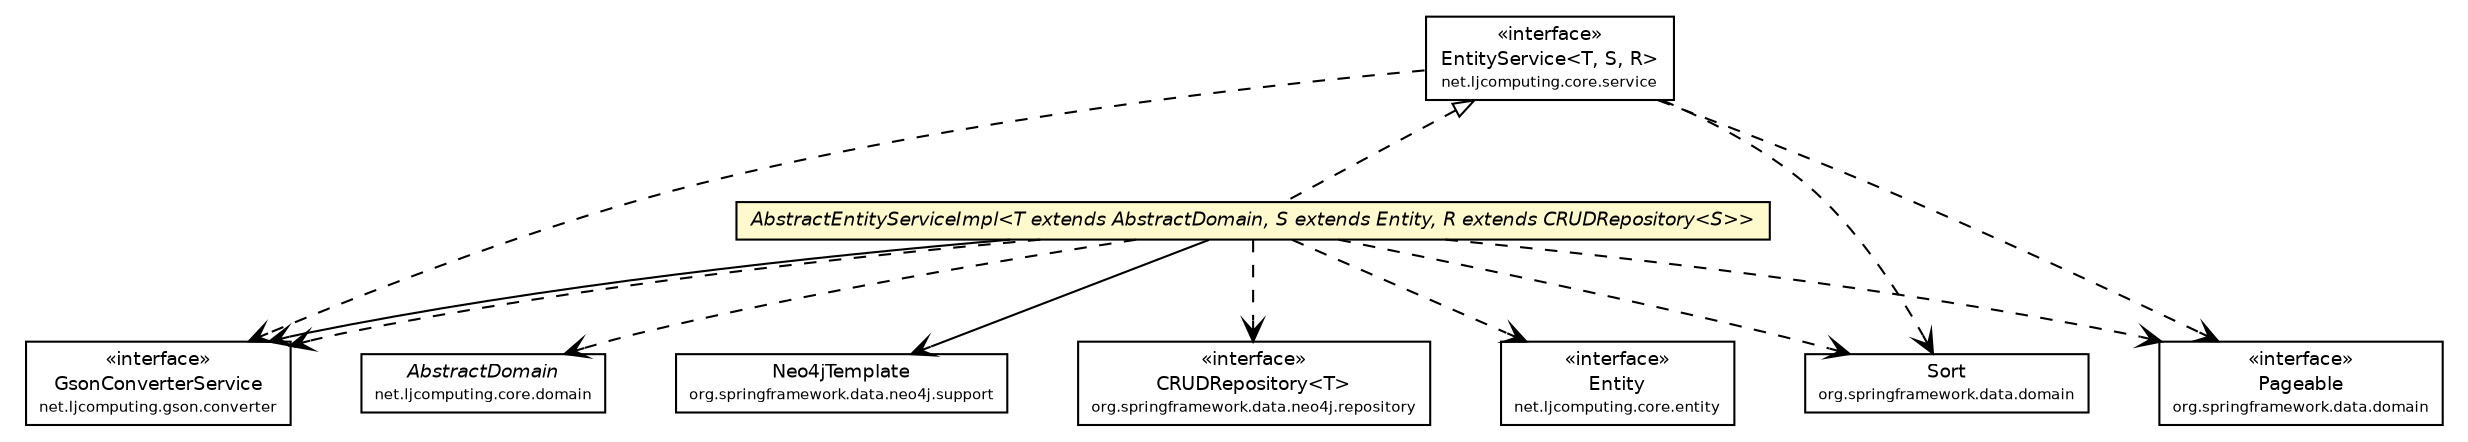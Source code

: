 #!/usr/local/bin/dot
#
# Class diagram 
# Generated by UMLGraph version R5_6 (http://www.umlgraph.org/)
#

digraph G {
	edge [fontname="Helvetica",fontsize=10,labelfontname="Helvetica",labelfontsize=10];
	node [fontname="Helvetica",fontsize=10,shape=plaintext];
	nodesep=0.25;
	ranksep=0.5;
	// net.ljcomputing.core.entity.Entity
	c95 [label=<<table title="net.ljcomputing.core.entity.Entity" border="0" cellborder="1" cellspacing="0" cellpadding="2" port="p" href="../../entity/Entity.html">
		<tr><td><table border="0" cellspacing="0" cellpadding="1">
<tr><td align="center" balign="center"> &#171;interface&#187; </td></tr>
<tr><td align="center" balign="center"> Entity </td></tr>
<tr><td align="center" balign="center"><font point-size="7.0"> net.ljcomputing.core.entity </font></td></tr>
		</table></td></tr>
		</table>>, URL="../../entity/Entity.html", fontname="Helvetica", fontcolor="black", fontsize=9.0];
	// net.ljcomputing.core.domain.AbstractDomain
	c98 [label=<<table title="net.ljcomputing.core.domain.AbstractDomain" border="0" cellborder="1" cellspacing="0" cellpadding="2" port="p" href="../../domain/AbstractDomain.html">
		<tr><td><table border="0" cellspacing="0" cellpadding="1">
<tr><td align="center" balign="center"><font face="Helvetica-Oblique"> AbstractDomain </font></td></tr>
<tr><td align="center" balign="center"><font point-size="7.0"> net.ljcomputing.core.domain </font></td></tr>
		</table></td></tr>
		</table>>, URL="../../domain/AbstractDomain.html", fontname="Helvetica", fontcolor="black", fontsize=9.0];
	// net.ljcomputing.core.service.impl.AbstractEntityServiceImpl<T extends net.ljcomputing.core.domain.AbstractDomain, S extends net.ljcomputing.core.entity.Entity, R extends org.springframework.data.neo4j.repository.CRUDRepository<S>>
	c99 [label=<<table title="net.ljcomputing.core.service.impl.AbstractEntityServiceImpl" border="0" cellborder="1" cellspacing="0" cellpadding="2" port="p" bgcolor="lemonChiffon" href="./AbstractEntityServiceImpl.html">
		<tr><td><table border="0" cellspacing="0" cellpadding="1">
<tr><td align="center" balign="center"><font face="Helvetica-Oblique"> AbstractEntityServiceImpl&lt;T extends AbstractDomain, S extends Entity, R extends CRUDRepository&lt;S&gt;&gt; </font></td></tr>
		</table></td></tr>
		</table>>, URL="./AbstractEntityServiceImpl.html", fontname="Helvetica", fontcolor="black", fontsize=9.0];
	// net.ljcomputing.core.service.EntityService<T, S, R>
	c100 [label=<<table title="net.ljcomputing.core.service.EntityService" border="0" cellborder="1" cellspacing="0" cellpadding="2" port="p" href="../EntityService.html">
		<tr><td><table border="0" cellspacing="0" cellpadding="1">
<tr><td align="center" balign="center"> &#171;interface&#187; </td></tr>
<tr><td align="center" balign="center"> EntityService&lt;T, S, R&gt; </td></tr>
<tr><td align="center" balign="center"><font point-size="7.0"> net.ljcomputing.core.service </font></td></tr>
		</table></td></tr>
		</table>>, URL="../EntityService.html", fontname="Helvetica", fontcolor="black", fontsize=9.0];
	//net.ljcomputing.core.service.impl.AbstractEntityServiceImpl<T extends net.ljcomputing.core.domain.AbstractDomain, S extends net.ljcomputing.core.entity.Entity, R extends org.springframework.data.neo4j.repository.CRUDRepository<S>> implements net.ljcomputing.core.service.EntityService<T, S, R>
	c100:p -> c99:p [dir=back,arrowtail=empty,style=dashed];
	// net.ljcomputing.core.service.impl.AbstractEntityServiceImpl<T extends net.ljcomputing.core.domain.AbstractDomain, S extends net.ljcomputing.core.entity.Entity, R extends org.springframework.data.neo4j.repository.CRUDRepository<S>> NAVASSOC net.ljcomputing.gson.converter.GsonConverterService
	c99:p -> c101:p [taillabel="", label="", headlabel="", fontname="Helvetica", fontcolor="black", fontsize=10.0, color="black", arrowhead=open];
	// net.ljcomputing.core.service.impl.AbstractEntityServiceImpl<T extends net.ljcomputing.core.domain.AbstractDomain, S extends net.ljcomputing.core.entity.Entity, R extends org.springframework.data.neo4j.repository.CRUDRepository<S>> NAVASSOC org.springframework.data.neo4j.support.Neo4jTemplate
	c99:p -> c102:p [taillabel="", label="", headlabel="", fontname="Helvetica", fontcolor="black", fontsize=10.0, color="black", arrowhead=open];
	// net.ljcomputing.core.service.impl.AbstractEntityServiceImpl<T extends net.ljcomputing.core.domain.AbstractDomain, S extends net.ljcomputing.core.entity.Entity, R extends org.springframework.data.neo4j.repository.CRUDRepository<S>> DEPEND net.ljcomputing.core.entity.Entity
	c99:p -> c95:p [taillabel="", label="", headlabel="", fontname="Helvetica", fontcolor="black", fontsize=10.0, color="black", arrowhead=open, style=dashed];
	// net.ljcomputing.core.service.impl.AbstractEntityServiceImpl<T extends net.ljcomputing.core.domain.AbstractDomain, S extends net.ljcomputing.core.entity.Entity, R extends org.springframework.data.neo4j.repository.CRUDRepository<S>> DEPEND net.ljcomputing.gson.converter.GsonConverterService
	c99:p -> c101:p [taillabel="", label="", headlabel="", fontname="Helvetica", fontcolor="black", fontsize=10.0, color="black", arrowhead=open, style=dashed];
	// net.ljcomputing.core.service.impl.AbstractEntityServiceImpl<T extends net.ljcomputing.core.domain.AbstractDomain, S extends net.ljcomputing.core.entity.Entity, R extends org.springframework.data.neo4j.repository.CRUDRepository<S>> DEPEND org.springframework.data.domain.Sort
	c99:p -> c103:p [taillabel="", label="", headlabel="", fontname="Helvetica", fontcolor="black", fontsize=10.0, color="black", arrowhead=open, style=dashed];
	// net.ljcomputing.core.service.impl.AbstractEntityServiceImpl<T extends net.ljcomputing.core.domain.AbstractDomain, S extends net.ljcomputing.core.entity.Entity, R extends org.springframework.data.neo4j.repository.CRUDRepository<S>> DEPEND org.springframework.data.domain.Pageable
	c99:p -> c104:p [taillabel="", label="", headlabel="", fontname="Helvetica", fontcolor="black", fontsize=10.0, color="black", arrowhead=open, style=dashed];
	// net.ljcomputing.core.service.impl.AbstractEntityServiceImpl<T extends net.ljcomputing.core.domain.AbstractDomain, S extends net.ljcomputing.core.entity.Entity, R extends org.springframework.data.neo4j.repository.CRUDRepository<S>> DEPEND org.springframework.data.neo4j.repository.CRUDRepository<T>
	c99:p -> c105:p [taillabel="", label="", headlabel="", fontname="Helvetica", fontcolor="black", fontsize=10.0, color="black", arrowhead=open, style=dashed];
	// net.ljcomputing.core.service.impl.AbstractEntityServiceImpl<T extends net.ljcomputing.core.domain.AbstractDomain, S extends net.ljcomputing.core.entity.Entity, R extends org.springframework.data.neo4j.repository.CRUDRepository<S>> DEPEND net.ljcomputing.core.domain.AbstractDomain
	c99:p -> c98:p [taillabel="", label="", headlabel="", fontname="Helvetica", fontcolor="black", fontsize=10.0, color="black", arrowhead=open, style=dashed];
	// net.ljcomputing.core.service.EntityService<T, S, R> DEPEND net.ljcomputing.gson.converter.GsonConverterService
	c100:p -> c101:p [taillabel="", label="", headlabel="", fontname="Helvetica", fontcolor="black", fontsize=10.0, color="black", arrowhead=open, style=dashed];
	// net.ljcomputing.core.service.EntityService<T, S, R> DEPEND org.springframework.data.domain.Sort
	c100:p -> c103:p [taillabel="", label="", headlabel="", fontname="Helvetica", fontcolor="black", fontsize=10.0, color="black", arrowhead=open, style=dashed];
	// net.ljcomputing.core.service.EntityService<T, S, R> DEPEND org.springframework.data.domain.Pageable
	c100:p -> c104:p [taillabel="", label="", headlabel="", fontname="Helvetica", fontcolor="black", fontsize=10.0, color="black", arrowhead=open, style=dashed];
	// org.springframework.data.neo4j.repository.CRUDRepository<T>
	c105 [label=<<table title="org.springframework.data.neo4j.repository.CRUDRepository" border="0" cellborder="1" cellspacing="0" cellpadding="2" port="p">
		<tr><td><table border="0" cellspacing="0" cellpadding="1">
<tr><td align="center" balign="center"> &#171;interface&#187; </td></tr>
<tr><td align="center" balign="center"> CRUDRepository&lt;T&gt; </td></tr>
<tr><td align="center" balign="center"><font point-size="7.0"> org.springframework.data.neo4j.repository </font></td></tr>
		</table></td></tr>
		</table>>, URL="null", fontname="Helvetica", fontcolor="black", fontsize=9.0];
	// org.springframework.data.neo4j.support.Neo4jTemplate
	c102 [label=<<table title="org.springframework.data.neo4j.support.Neo4jTemplate" border="0" cellborder="1" cellspacing="0" cellpadding="2" port="p">
		<tr><td><table border="0" cellspacing="0" cellpadding="1">
<tr><td align="center" balign="center"> Neo4jTemplate </td></tr>
<tr><td align="center" balign="center"><font point-size="7.0"> org.springframework.data.neo4j.support </font></td></tr>
		</table></td></tr>
		</table>>, URL="null", fontname="Helvetica", fontcolor="black", fontsize=9.0];
	// net.ljcomputing.gson.converter.GsonConverterService
	c101 [label=<<table title="net.ljcomputing.gson.converter.GsonConverterService" border="0" cellborder="1" cellspacing="0" cellpadding="2" port="p">
		<tr><td><table border="0" cellspacing="0" cellpadding="1">
<tr><td align="center" balign="center"> &#171;interface&#187; </td></tr>
<tr><td align="center" balign="center"> GsonConverterService </td></tr>
<tr><td align="center" balign="center"><font point-size="7.0"> net.ljcomputing.gson.converter </font></td></tr>
		</table></td></tr>
		</table>>, URL="null", fontname="Helvetica", fontcolor="black", fontsize=9.0];
	// org.springframework.data.domain.Sort
	c103 [label=<<table title="org.springframework.data.domain.Sort" border="0" cellborder="1" cellspacing="0" cellpadding="2" port="p">
		<tr><td><table border="0" cellspacing="0" cellpadding="1">
<tr><td align="center" balign="center"> Sort </td></tr>
<tr><td align="center" balign="center"><font point-size="7.0"> org.springframework.data.domain </font></td></tr>
		</table></td></tr>
		</table>>, URL="null", fontname="Helvetica", fontcolor="black", fontsize=9.0];
	// org.springframework.data.domain.Pageable
	c104 [label=<<table title="org.springframework.data.domain.Pageable" border="0" cellborder="1" cellspacing="0" cellpadding="2" port="p">
		<tr><td><table border="0" cellspacing="0" cellpadding="1">
<tr><td align="center" balign="center"> &#171;interface&#187; </td></tr>
<tr><td align="center" balign="center"> Pageable </td></tr>
<tr><td align="center" balign="center"><font point-size="7.0"> org.springframework.data.domain </font></td></tr>
		</table></td></tr>
		</table>>, URL="null", fontname="Helvetica", fontcolor="black", fontsize=9.0];
}

